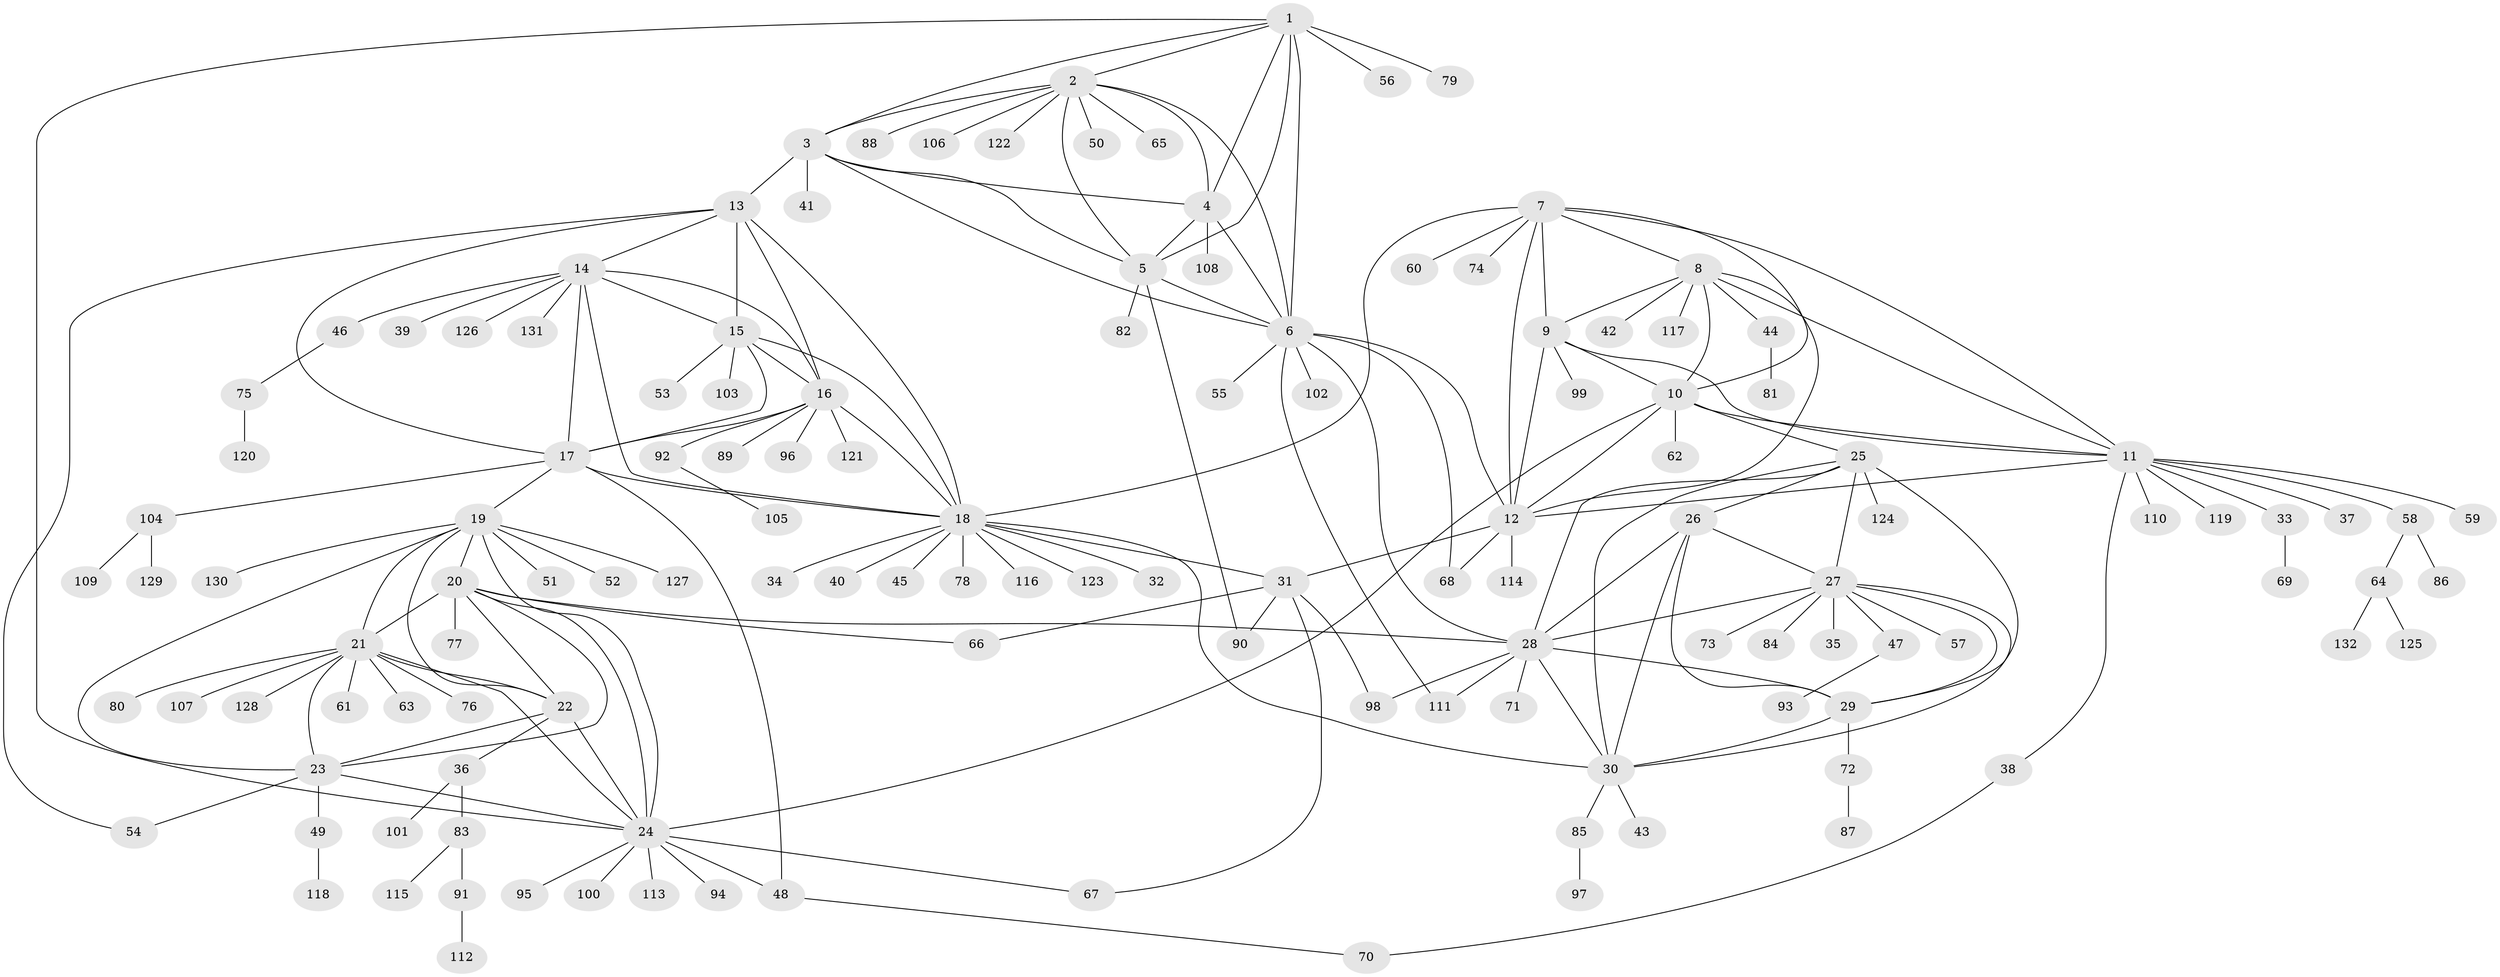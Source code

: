 // coarse degree distribution, {2: 0.15, 7: 0.075, 6: 0.075, 5: 0.1, 8: 0.125, 9: 0.025, 4: 0.1, 1: 0.3, 3: 0.05}
// Generated by graph-tools (version 1.1) at 2025/52/03/04/25 22:52:18]
// undirected, 132 vertices, 197 edges
graph export_dot {
  node [color=gray90,style=filled];
  1;
  2;
  3;
  4;
  5;
  6;
  7;
  8;
  9;
  10;
  11;
  12;
  13;
  14;
  15;
  16;
  17;
  18;
  19;
  20;
  21;
  22;
  23;
  24;
  25;
  26;
  27;
  28;
  29;
  30;
  31;
  32;
  33;
  34;
  35;
  36;
  37;
  38;
  39;
  40;
  41;
  42;
  43;
  44;
  45;
  46;
  47;
  48;
  49;
  50;
  51;
  52;
  53;
  54;
  55;
  56;
  57;
  58;
  59;
  60;
  61;
  62;
  63;
  64;
  65;
  66;
  67;
  68;
  69;
  70;
  71;
  72;
  73;
  74;
  75;
  76;
  77;
  78;
  79;
  80;
  81;
  82;
  83;
  84;
  85;
  86;
  87;
  88;
  89;
  90;
  91;
  92;
  93;
  94;
  95;
  96;
  97;
  98;
  99;
  100;
  101;
  102;
  103;
  104;
  105;
  106;
  107;
  108;
  109;
  110;
  111;
  112;
  113;
  114;
  115;
  116;
  117;
  118;
  119;
  120;
  121;
  122;
  123;
  124;
  125;
  126;
  127;
  128;
  129;
  130;
  131;
  132;
  1 -- 2;
  1 -- 3;
  1 -- 4;
  1 -- 5;
  1 -- 6;
  1 -- 24;
  1 -- 56;
  1 -- 79;
  2 -- 3;
  2 -- 4;
  2 -- 5;
  2 -- 6;
  2 -- 50;
  2 -- 65;
  2 -- 88;
  2 -- 106;
  2 -- 122;
  3 -- 4;
  3 -- 5;
  3 -- 6;
  3 -- 13;
  3 -- 41;
  4 -- 5;
  4 -- 6;
  4 -- 108;
  5 -- 6;
  5 -- 82;
  5 -- 90;
  6 -- 12;
  6 -- 28;
  6 -- 55;
  6 -- 68;
  6 -- 102;
  6 -- 111;
  7 -- 8;
  7 -- 9;
  7 -- 10;
  7 -- 11;
  7 -- 12;
  7 -- 18;
  7 -- 60;
  7 -- 74;
  8 -- 9;
  8 -- 10;
  8 -- 11;
  8 -- 12;
  8 -- 42;
  8 -- 44;
  8 -- 117;
  9 -- 10;
  9 -- 11;
  9 -- 12;
  9 -- 99;
  10 -- 11;
  10 -- 12;
  10 -- 24;
  10 -- 25;
  10 -- 62;
  11 -- 12;
  11 -- 33;
  11 -- 37;
  11 -- 38;
  11 -- 58;
  11 -- 59;
  11 -- 110;
  11 -- 119;
  12 -- 31;
  12 -- 68;
  12 -- 114;
  13 -- 14;
  13 -- 15;
  13 -- 16;
  13 -- 17;
  13 -- 18;
  13 -- 54;
  14 -- 15;
  14 -- 16;
  14 -- 17;
  14 -- 18;
  14 -- 39;
  14 -- 46;
  14 -- 126;
  14 -- 131;
  15 -- 16;
  15 -- 17;
  15 -- 18;
  15 -- 53;
  15 -- 103;
  16 -- 17;
  16 -- 18;
  16 -- 89;
  16 -- 92;
  16 -- 96;
  16 -- 121;
  17 -- 18;
  17 -- 19;
  17 -- 48;
  17 -- 104;
  18 -- 30;
  18 -- 31;
  18 -- 32;
  18 -- 34;
  18 -- 40;
  18 -- 45;
  18 -- 78;
  18 -- 116;
  18 -- 123;
  19 -- 20;
  19 -- 21;
  19 -- 22;
  19 -- 23;
  19 -- 24;
  19 -- 51;
  19 -- 52;
  19 -- 127;
  19 -- 130;
  20 -- 21;
  20 -- 22;
  20 -- 23;
  20 -- 24;
  20 -- 28;
  20 -- 66;
  20 -- 77;
  21 -- 22;
  21 -- 23;
  21 -- 24;
  21 -- 61;
  21 -- 63;
  21 -- 76;
  21 -- 80;
  21 -- 107;
  21 -- 128;
  22 -- 23;
  22 -- 24;
  22 -- 36;
  23 -- 24;
  23 -- 49;
  23 -- 54;
  24 -- 48;
  24 -- 67;
  24 -- 94;
  24 -- 95;
  24 -- 100;
  24 -- 113;
  25 -- 26;
  25 -- 27;
  25 -- 28;
  25 -- 29;
  25 -- 30;
  25 -- 124;
  26 -- 27;
  26 -- 28;
  26 -- 29;
  26 -- 30;
  27 -- 28;
  27 -- 29;
  27 -- 30;
  27 -- 35;
  27 -- 47;
  27 -- 57;
  27 -- 73;
  27 -- 84;
  28 -- 29;
  28 -- 30;
  28 -- 71;
  28 -- 98;
  28 -- 111;
  29 -- 30;
  29 -- 72;
  30 -- 43;
  30 -- 85;
  31 -- 66;
  31 -- 67;
  31 -- 90;
  31 -- 98;
  33 -- 69;
  36 -- 83;
  36 -- 101;
  38 -- 70;
  44 -- 81;
  46 -- 75;
  47 -- 93;
  48 -- 70;
  49 -- 118;
  58 -- 64;
  58 -- 86;
  64 -- 125;
  64 -- 132;
  72 -- 87;
  75 -- 120;
  83 -- 91;
  83 -- 115;
  85 -- 97;
  91 -- 112;
  92 -- 105;
  104 -- 109;
  104 -- 129;
}
